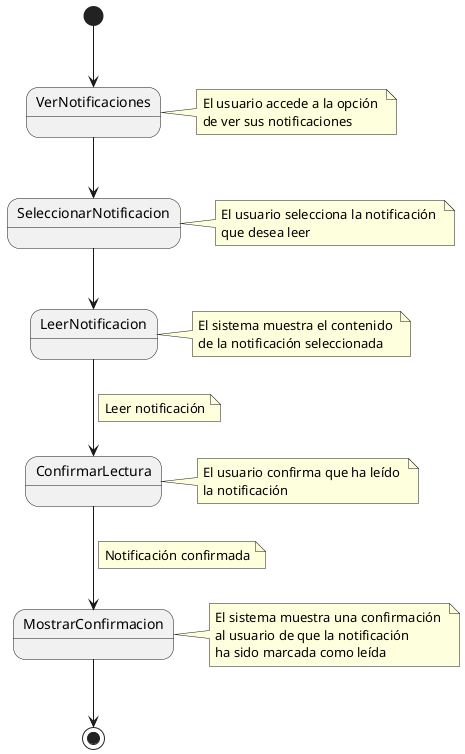@startuml

[*] --> VerNotificaciones
note right of VerNotificaciones
 El usuario accede a la opción 
 de ver sus notificaciones
end note

VerNotificaciones --> SeleccionarNotificacion
note right of SeleccionarNotificacion
 El usuario selecciona la notificación 
 que desea leer
end note

SeleccionarNotificacion --> LeerNotificacion
note right of LeerNotificacion
 El sistema muestra el contenido 
 de la notificación seleccionada
end note

LeerNotificacion --> ConfirmarLectura
note on link
Leer notificación
end note
note right of ConfirmarLectura
 El usuario confirma que ha leído 
 la notificación
end note

ConfirmarLectura --> MostrarConfirmacion
note on link
Notificación confirmada
end note
note right of MostrarConfirmacion
 El sistema muestra una confirmación 
 al usuario de que la notificación 
 ha sido marcada como leída
end note

MostrarConfirmacion --> [*]

@enduml
